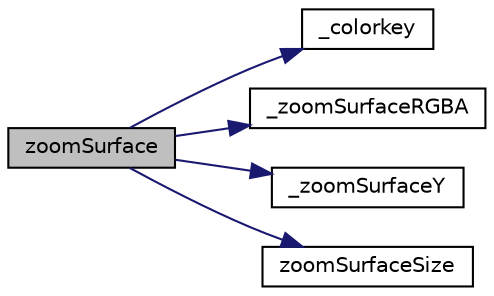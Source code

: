 digraph G
{
  bgcolor="transparent";
  edge [fontname="Helvetica",fontsize="10",labelfontname="Helvetica",labelfontsize="10"];
  node [fontname="Helvetica",fontsize="10",shape=record];
  rankdir=LR;
  Node1 [label="zoomSurface",height=0.2,width=0.4,color="black", fillcolor="grey75", style="filled" fontcolor="black"];
  Node1 -> Node2 [color="midnightblue",fontsize="10",style="solid"];
  Node2 [label="_colorkey",height=0.2,width=0.4,color="black",URL="$a00044.html#afe2a2e4dc6cc462c5fc98a2110b8e1ce",tooltip="Returns colorkey info for a surface."];
  Node1 -> Node3 [color="midnightblue",fontsize="10",style="solid"];
  Node3 [label="_zoomSurfaceRGBA",height=0.2,width=0.4,color="black",URL="$a00044.html#a9898b12bb565c4075c2da4db4891fd81",tooltip="Internal 32 bit Zoomer with optional anti-aliasing by bilinear interpolation."];
  Node1 -> Node4 [color="midnightblue",fontsize="10",style="solid"];
  Node4 [label="_zoomSurfaceY",height=0.2,width=0.4,color="black",URL="$a00044.html#acfeb5a322cbb575f105f1762d9d21c29",tooltip="Internal 8 bit Zoomer without smoothing."];
  Node1 -> Node5 [color="midnightblue",fontsize="10",style="solid"];
  Node5 [label="zoomSurfaceSize",height=0.2,width=0.4,color="black",URL="$a00036.html#a7927e415d87ea7856794cd4cc77e0a25",tooltip="Calculates the size of the target surface for a zoomSurface() call."];
}
